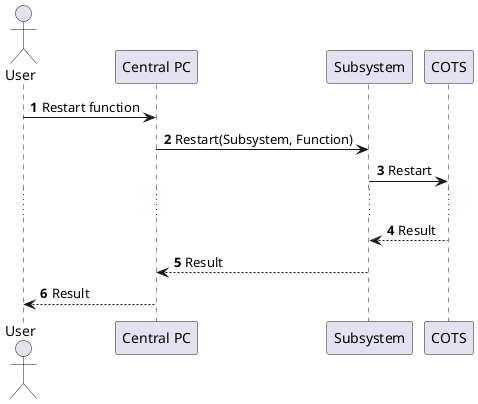 @startuml
actor User
participant CentralPC as "Central PC"
participant Subsystem
participant COTS

autonumber
User -> CentralPC : Restart function
CentralPC -> Subsystem : Restart(Subsystem, Function)
Subsystem -> COTS : Restart
...
COTS --> Subsystem : Result
Subsystem --> CentralPC : Result
CentralPC --> User : Result
@enduml